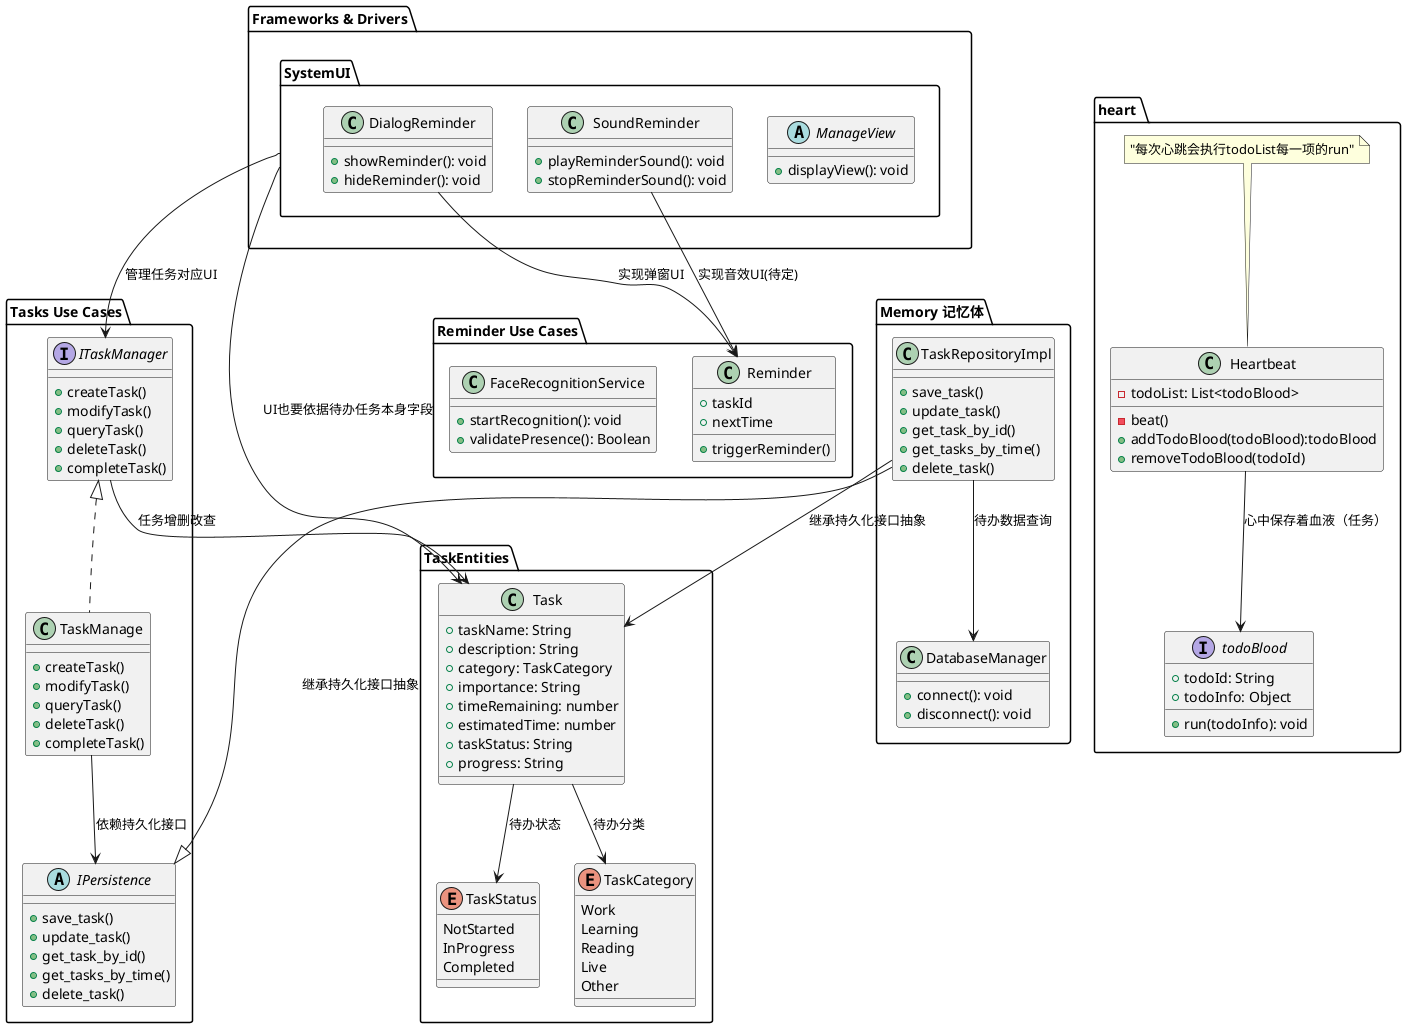 @startuml global
' 提醒用例
package "Reminder Use Cases" {
    class Reminder {
        + taskId
        + nextTime
        + triggerReminder()
    }

    class FaceRecognitionService {
        + startRecognition(): void
        + validatePresence(): Boolean
    }
}

package "heart "{
    class Heartbeat {
        - beat()
        -todoList: List<todoBlood>
        +addTodoBlood(todoBlood):todoBlood
        +removeTodoBlood(todoId)
    }

    interface todoBlood {
        +todoId: String
        +todoInfo: Object
        +run(todoInfo): void
    }

    Heartbeat --> todoBlood : "心中保存着血液（任务）"
    note top of Heartbeat : "每次心跳会执行todoList每一项的run"
}

' 任务用例
package "Tasks Use Cases" {
    abstract class  IPersistence{
        + save_task()
        + update_task()
        + get_task_by_id()
        + get_tasks_by_time()
        + delete_task()
    }
    interface ITaskManager {
        + createTask()
        + modifyTask()
        + queryTask()
        + deleteTask()
        + completeTask()
    }
    class TaskManage implements ITaskManager {
        + createTask()
        + modifyTask()
        + queryTask()
        + deleteTask()
        + completeTask()
    }


}
' 任务实体部分
package "TaskEntities" {
    enum TaskStatus {
        NotStarted
        InProgress
        Completed
    }
    enum TaskCategory {
        Work
        Learning
        Reading
        Live
        Other
    }
    class Task {
        + taskName: String
        + description: String
        + category: TaskCategory
        + importance: String
        + timeRemaining: number
        + estimatedTime: number
        + taskStatus: String
        + progress: String
    }
}

' 数据持久化部分
package "Memory 记忆体" {

    class DatabaseManager {
        + connect(): void
        + disconnect(): void
    }

    class TaskRepositoryImpl   {
        + save_task()
        + update_task()
        + get_task_by_id()
        + get_tasks_by_time()
        + delete_task()
    }
}

' 系统UI部分
package "Frameworks & Drivers" {
    package "SystemUI" {
        abstract class ManageView {
            + displayView(): void
        }

        class DialogReminder {
            + showReminder(): void
            + hideReminder(): void
        }

        class SoundReminder {
            + playReminderSound(): void
            + stopReminderSound(): void
        }
    }
}

' 关系定义
ITaskManager --> Task : "任务增删改查"
TaskManage -->IPersistence : "依赖持久化接口"

DialogReminder --> Reminder : "实现弹窗UI"
SoundReminder --> Reminder : "实现音效UI(待定)"

Task --> TaskCategory : "待办分类"
Task --> TaskStatus : "待办状态"

SystemUI --> ITaskManager : "管理任务对应UI"
SystemUI --> Task : "UI也要依据待办任务本身字段"
TaskRepositoryImpl --> DatabaseManager : "待办数据查询"
TaskRepositoryImpl --|> IPersistence : "继承持久化接口抽象"
TaskRepositoryImpl --> Task : "继承持久化接口抽象"
@enduml
